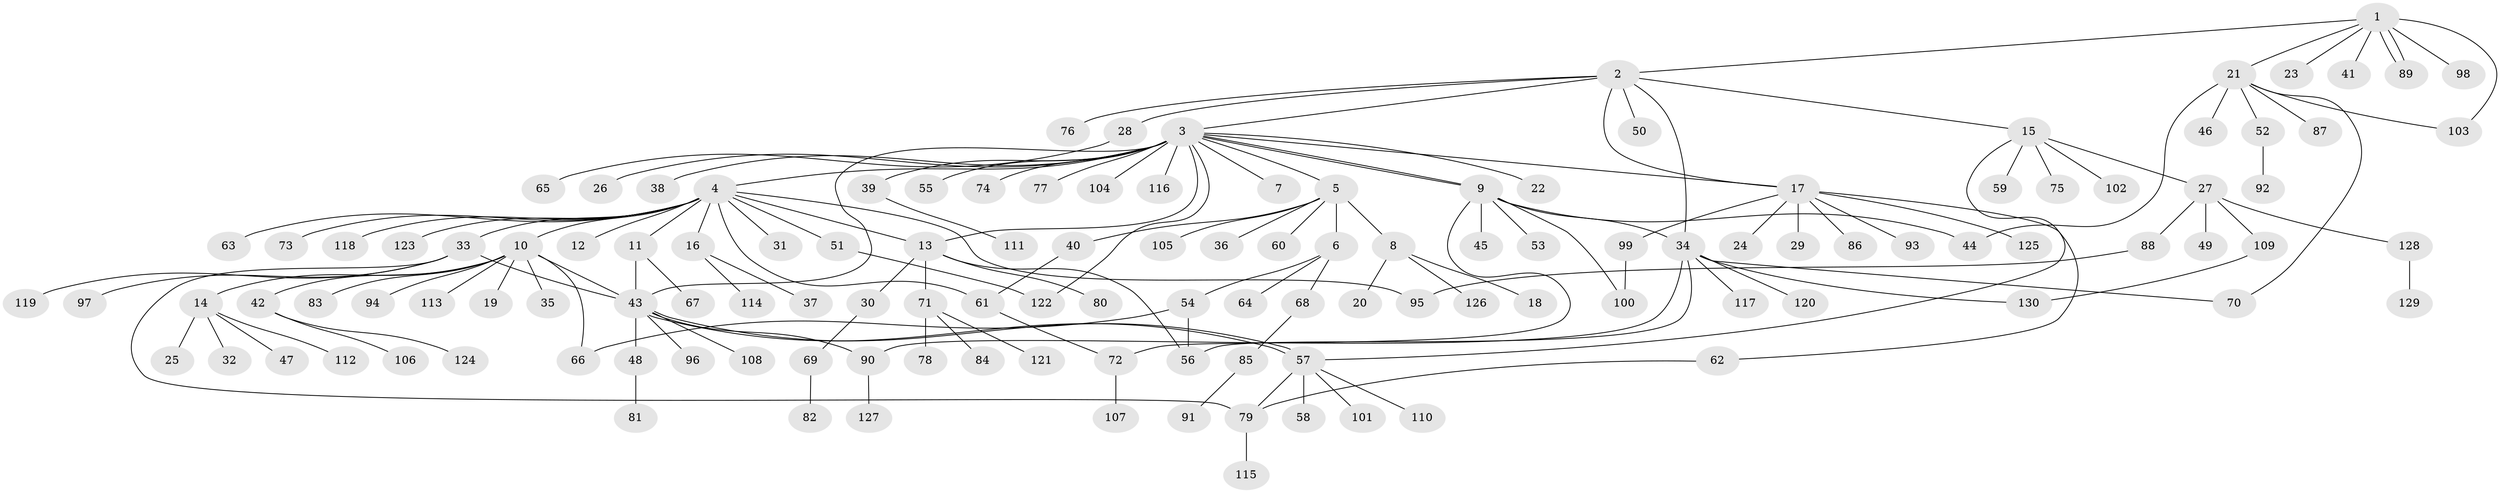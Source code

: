 // Generated by graph-tools (version 1.1) at 2025/48/03/09/25 04:48:06]
// undirected, 130 vertices, 154 edges
graph export_dot {
graph [start="1"]
  node [color=gray90,style=filled];
  1;
  2;
  3;
  4;
  5;
  6;
  7;
  8;
  9;
  10;
  11;
  12;
  13;
  14;
  15;
  16;
  17;
  18;
  19;
  20;
  21;
  22;
  23;
  24;
  25;
  26;
  27;
  28;
  29;
  30;
  31;
  32;
  33;
  34;
  35;
  36;
  37;
  38;
  39;
  40;
  41;
  42;
  43;
  44;
  45;
  46;
  47;
  48;
  49;
  50;
  51;
  52;
  53;
  54;
  55;
  56;
  57;
  58;
  59;
  60;
  61;
  62;
  63;
  64;
  65;
  66;
  67;
  68;
  69;
  70;
  71;
  72;
  73;
  74;
  75;
  76;
  77;
  78;
  79;
  80;
  81;
  82;
  83;
  84;
  85;
  86;
  87;
  88;
  89;
  90;
  91;
  92;
  93;
  94;
  95;
  96;
  97;
  98;
  99;
  100;
  101;
  102;
  103;
  104;
  105;
  106;
  107;
  108;
  109;
  110;
  111;
  112;
  113;
  114;
  115;
  116;
  117;
  118;
  119;
  120;
  121;
  122;
  123;
  124;
  125;
  126;
  127;
  128;
  129;
  130;
  1 -- 2;
  1 -- 21;
  1 -- 23;
  1 -- 41;
  1 -- 89;
  1 -- 89;
  1 -- 98;
  1 -- 103;
  2 -- 3;
  2 -- 15;
  2 -- 17;
  2 -- 28;
  2 -- 34;
  2 -- 50;
  2 -- 76;
  3 -- 4;
  3 -- 5;
  3 -- 7;
  3 -- 9;
  3 -- 9;
  3 -- 13;
  3 -- 17;
  3 -- 22;
  3 -- 26;
  3 -- 38;
  3 -- 39;
  3 -- 43;
  3 -- 55;
  3 -- 74;
  3 -- 77;
  3 -- 104;
  3 -- 116;
  3 -- 122;
  4 -- 10;
  4 -- 11;
  4 -- 12;
  4 -- 13;
  4 -- 16;
  4 -- 31;
  4 -- 33;
  4 -- 51;
  4 -- 61;
  4 -- 63;
  4 -- 73;
  4 -- 95;
  4 -- 118;
  4 -- 123;
  5 -- 6;
  5 -- 8;
  5 -- 36;
  5 -- 40;
  5 -- 60;
  5 -- 105;
  6 -- 54;
  6 -- 64;
  6 -- 68;
  8 -- 18;
  8 -- 20;
  8 -- 126;
  9 -- 34;
  9 -- 44;
  9 -- 45;
  9 -- 53;
  9 -- 72;
  9 -- 100;
  10 -- 14;
  10 -- 19;
  10 -- 35;
  10 -- 42;
  10 -- 43;
  10 -- 66;
  10 -- 83;
  10 -- 94;
  10 -- 113;
  11 -- 43;
  11 -- 67;
  13 -- 30;
  13 -- 56;
  13 -- 71;
  13 -- 80;
  14 -- 25;
  14 -- 32;
  14 -- 47;
  14 -- 112;
  15 -- 27;
  15 -- 57;
  15 -- 59;
  15 -- 75;
  15 -- 102;
  16 -- 37;
  16 -- 114;
  17 -- 24;
  17 -- 29;
  17 -- 62;
  17 -- 86;
  17 -- 93;
  17 -- 99;
  17 -- 125;
  21 -- 44;
  21 -- 46;
  21 -- 52;
  21 -- 70;
  21 -- 87;
  21 -- 103;
  27 -- 49;
  27 -- 88;
  27 -- 109;
  27 -- 128;
  28 -- 65;
  30 -- 69;
  33 -- 43;
  33 -- 79;
  33 -- 97;
  33 -- 119;
  34 -- 56;
  34 -- 70;
  34 -- 90;
  34 -- 117;
  34 -- 120;
  34 -- 130;
  39 -- 111;
  40 -- 61;
  42 -- 106;
  42 -- 124;
  43 -- 48;
  43 -- 57;
  43 -- 57;
  43 -- 90;
  43 -- 96;
  43 -- 108;
  48 -- 81;
  51 -- 122;
  52 -- 92;
  54 -- 56;
  54 -- 66;
  57 -- 58;
  57 -- 79;
  57 -- 101;
  57 -- 110;
  61 -- 72;
  62 -- 79;
  68 -- 85;
  69 -- 82;
  71 -- 78;
  71 -- 84;
  71 -- 121;
  72 -- 107;
  79 -- 115;
  85 -- 91;
  88 -- 95;
  90 -- 127;
  99 -- 100;
  109 -- 130;
  128 -- 129;
}
